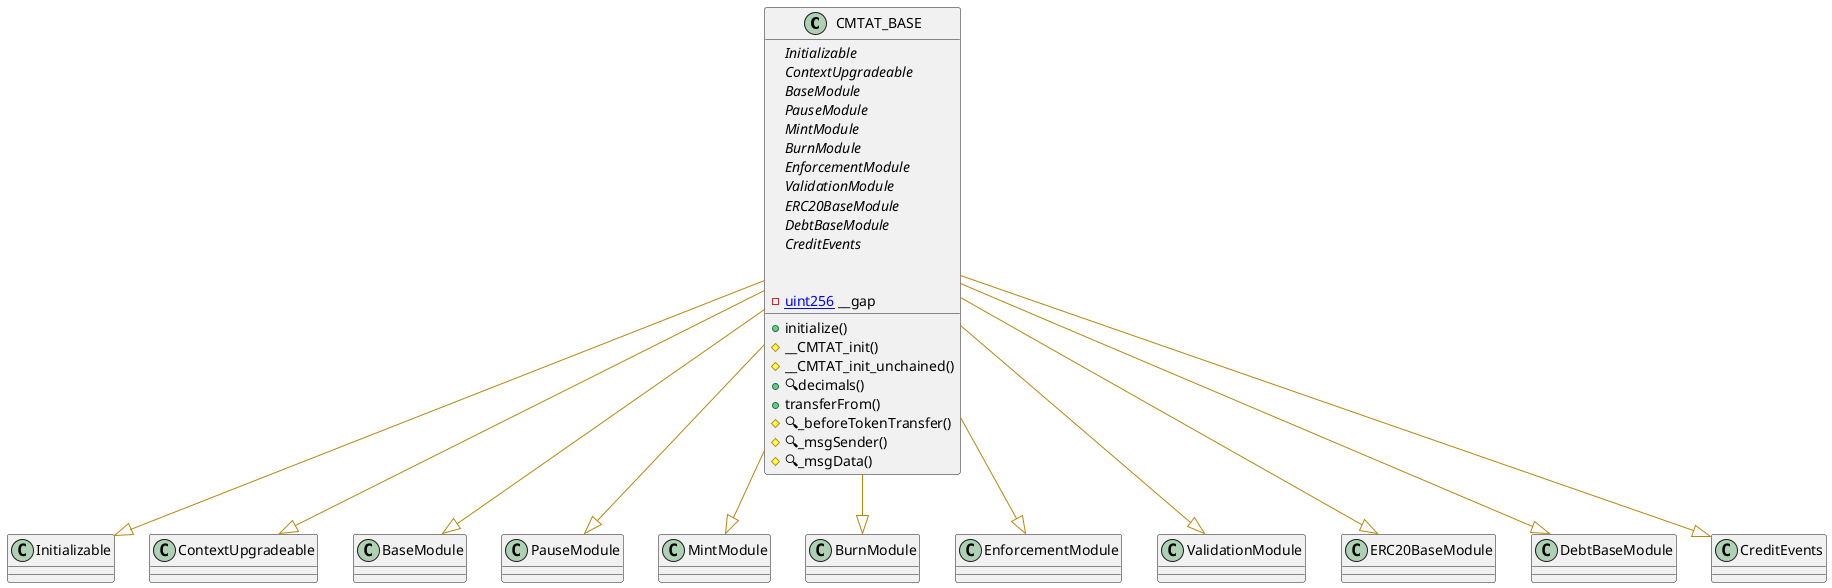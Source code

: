 @startuml
' -- generated by: https://marketplace.visualstudio.com/items?itemName=tintinweb.solidity-visual-auditor
'
' -- for auto-render install: https://marketplace.visualstudio.com/items?itemName=jebbs.plantuml
' -- options --



' -- classes --


class CMTAT_BASE {
    ' -- inheritance --
	{abstract}Initializable
	{abstract}ContextUpgradeable
	{abstract}BaseModule
	{abstract}PauseModule
	{abstract}MintModule
	{abstract}BurnModule
	{abstract}EnforcementModule
	{abstract}ValidationModule
	{abstract}ERC20BaseModule
	{abstract}DebtBaseModule
	{abstract}CreditEvents

    ' -- usingFor --

    ' -- vars --
	-[[uint256]] __gap

    ' -- methods --
	+initialize()
	#__CMTAT_init()
	#__CMTAT_init_unchained()
	+🔍decimals()
	+transferFrom()
	#🔍_beforeTokenTransfer()
	#🔍_msgSender()
	#🔍_msgData()

}
' -- inheritance / usingFor --
CMTAT_BASE --[#DarkGoldenRod]|> Initializable
CMTAT_BASE --[#DarkGoldenRod]|> ContextUpgradeable
CMTAT_BASE --[#DarkGoldenRod]|> BaseModule
CMTAT_BASE --[#DarkGoldenRod]|> PauseModule
CMTAT_BASE --[#DarkGoldenRod]|> MintModule
CMTAT_BASE --[#DarkGoldenRod]|> BurnModule
CMTAT_BASE --[#DarkGoldenRod]|> EnforcementModule
CMTAT_BASE --[#DarkGoldenRod]|> ValidationModule
CMTAT_BASE --[#DarkGoldenRod]|> ERC20BaseModule
CMTAT_BASE --[#DarkGoldenRod]|> DebtBaseModule
CMTAT_BASE --[#DarkGoldenRod]|> CreditEvents

@enduml